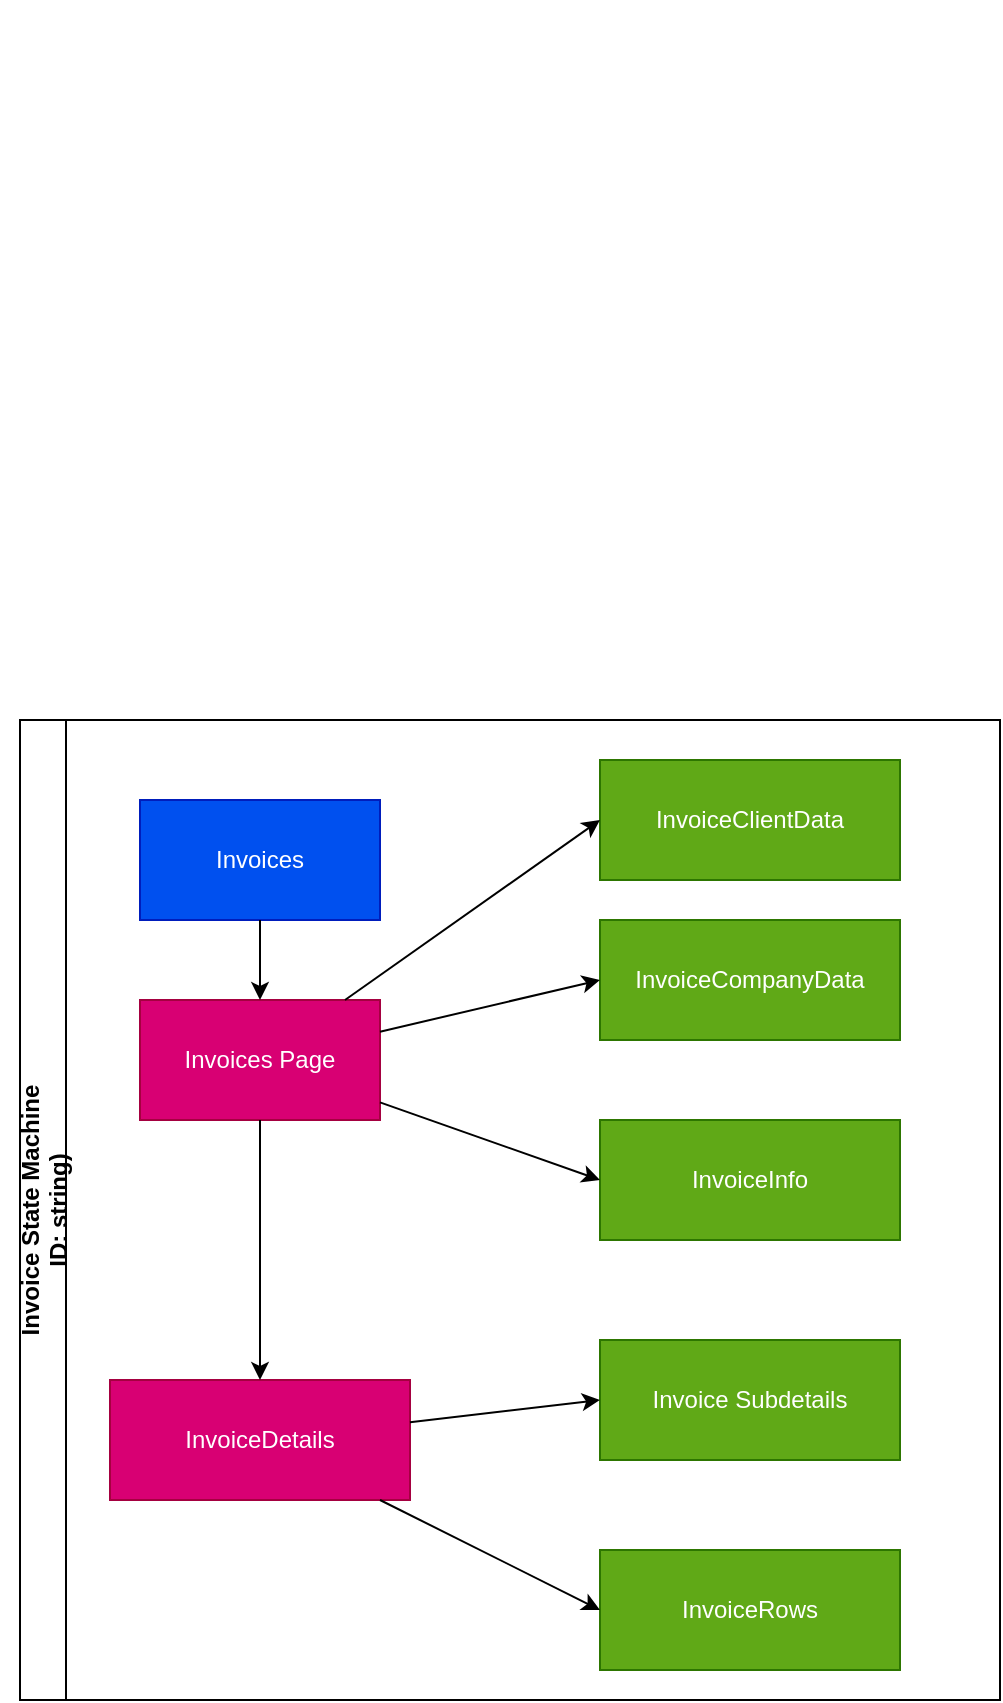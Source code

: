 <mxfile>
    <diagram id="oCp4vnOoJM_DXoN-URXn" name="Invoice Components">
        <mxGraphModel dx="1054" dy="1726" grid="1" gridSize="10" guides="1" tooltips="1" connect="1" arrows="1" fold="1" page="1" pageScale="1" pageWidth="827" pageHeight="1169" math="0" shadow="0">
            <root>
                <mxCell id="0"/>
                <mxCell id="1" parent="0"/>
                <mxCell id="16" style="edgeStyle=none;html=1;exitX=0.75;exitY=1;exitDx=0;exitDy=0;entryX=0.907;entryY=0.983;entryDx=0;entryDy=0;entryPerimeter=0;" parent="1" edge="1">
                    <mxGeometry relative="1" as="geometry">
                        <mxPoint x="572.5" y="320" as="sourcePoint"/>
                        <mxPoint x="596.05" y="318.98" as="targetPoint"/>
                    </mxGeometry>
                </mxCell>
                <mxCell id="20" value="" style="shape=image;verticalLabelPosition=bottom;labelBackgroundColor=#ffffff;verticalAlign=top;aspect=fixed;imageAspect=0;image=https://fs.siteor.com/radgost/files/InvoiceOcean.com%20%28blog/pages%20images%29/professional_proforma_template.png;" parent="1" vertex="1">
                    <mxGeometry x="220" y="-280" width="350" height="247.69" as="geometry"/>
                </mxCell>
                <mxCell id="21" value="Invoice State Machine &#10;ID: string)" style="swimlane;horizontal=0;" parent="1" vertex="1">
                    <mxGeometry x="230" y="80" width="490" height="490" as="geometry"/>
                </mxCell>
                <mxCell id="10" value="InvoiceRows" style="rounded=0;whiteSpace=wrap;html=1;fillColor=#60a917;fontColor=#ffffff;strokeColor=#2D7600;" parent="21" vertex="1">
                    <mxGeometry x="290" y="415" width="150" height="60" as="geometry"/>
                </mxCell>
                <mxCell id="9" value="Invoice Subdetails" style="rounded=0;whiteSpace=wrap;html=1;fillColor=#60a917;fontColor=#ffffff;strokeColor=#2D7600;" parent="21" vertex="1">
                    <mxGeometry x="290" y="310" width="150" height="60" as="geometry"/>
                </mxCell>
                <mxCell id="7" value="InvoiceInfo" style="rounded=0;whiteSpace=wrap;html=1;fillColor=#60a917;fontColor=#ffffff;strokeColor=#2D7600;" parent="21" vertex="1">
                    <mxGeometry x="290" y="200" width="150" height="60" as="geometry"/>
                </mxCell>
                <mxCell id="5" value="InvoiceCompanyData" style="rounded=0;whiteSpace=wrap;html=1;fillColor=#60a917;fontColor=#ffffff;strokeColor=#2D7600;" parent="21" vertex="1">
                    <mxGeometry x="290" y="100" width="150" height="60" as="geometry"/>
                </mxCell>
                <mxCell id="4" value="InvoiceClientData" style="rounded=0;whiteSpace=wrap;html=1;fillColor=#60a917;fontColor=#ffffff;strokeColor=#2D7600;" parent="21" vertex="1">
                    <mxGeometry x="290" y="20" width="150" height="60" as="geometry"/>
                </mxCell>
                <mxCell id="8" value="InvoiceDetails" style="rounded=0;whiteSpace=wrap;html=1;fillColor=#d80073;fontColor=#ffffff;strokeColor=#A50040;" parent="21" vertex="1">
                    <mxGeometry x="45" y="330" width="150" height="60" as="geometry"/>
                </mxCell>
                <mxCell id="18" style="edgeStyle=none;html=1;entryX=0;entryY=0.5;entryDx=0;entryDy=0;" parent="21" source="8" target="10" edge="1">
                    <mxGeometry relative="1" as="geometry"/>
                </mxCell>
                <mxCell id="19" style="edgeStyle=none;html=1;entryX=0;entryY=0.5;entryDx=0;entryDy=0;" parent="21" source="8" target="9" edge="1">
                    <mxGeometry relative="1" as="geometry"/>
                </mxCell>
                <mxCell id="3" value="Invoices Page" style="rounded=0;whiteSpace=wrap;html=1;fillColor=#d80073;fontColor=#ffffff;strokeColor=#A50040;" parent="21" vertex="1">
                    <mxGeometry x="60" y="140" width="120" height="60" as="geometry"/>
                </mxCell>
                <mxCell id="12" style="edgeStyle=none;html=1;entryX=0;entryY=0.5;entryDx=0;entryDy=0;" parent="21" source="3" target="4" edge="1">
                    <mxGeometry relative="1" as="geometry"/>
                </mxCell>
                <mxCell id="13" style="edgeStyle=none;html=1;entryX=0;entryY=0.5;entryDx=0;entryDy=0;" parent="21" source="3" target="5" edge="1">
                    <mxGeometry relative="1" as="geometry"/>
                </mxCell>
                <mxCell id="15" style="edgeStyle=none;html=1;entryX=0;entryY=0.5;entryDx=0;entryDy=0;" parent="21" source="3" target="7" edge="1">
                    <mxGeometry relative="1" as="geometry"/>
                </mxCell>
                <mxCell id="17" style="edgeStyle=none;html=1;" parent="21" source="3" target="8" edge="1">
                    <mxGeometry relative="1" as="geometry"/>
                </mxCell>
                <mxCell id="2" value="Invoices" style="rounded=0;whiteSpace=wrap;html=1;fillColor=#0050ef;fontColor=#ffffff;strokeColor=#001DBC;" parent="21" vertex="1">
                    <mxGeometry x="60" y="40" width="120" height="60" as="geometry"/>
                </mxCell>
                <mxCell id="11" style="edgeStyle=none;html=1;" parent="21" source="2" target="3" edge="1">
                    <mxGeometry relative="1" as="geometry"/>
                </mxCell>
            </root>
        </mxGraphModel>
    </diagram>
</mxfile>